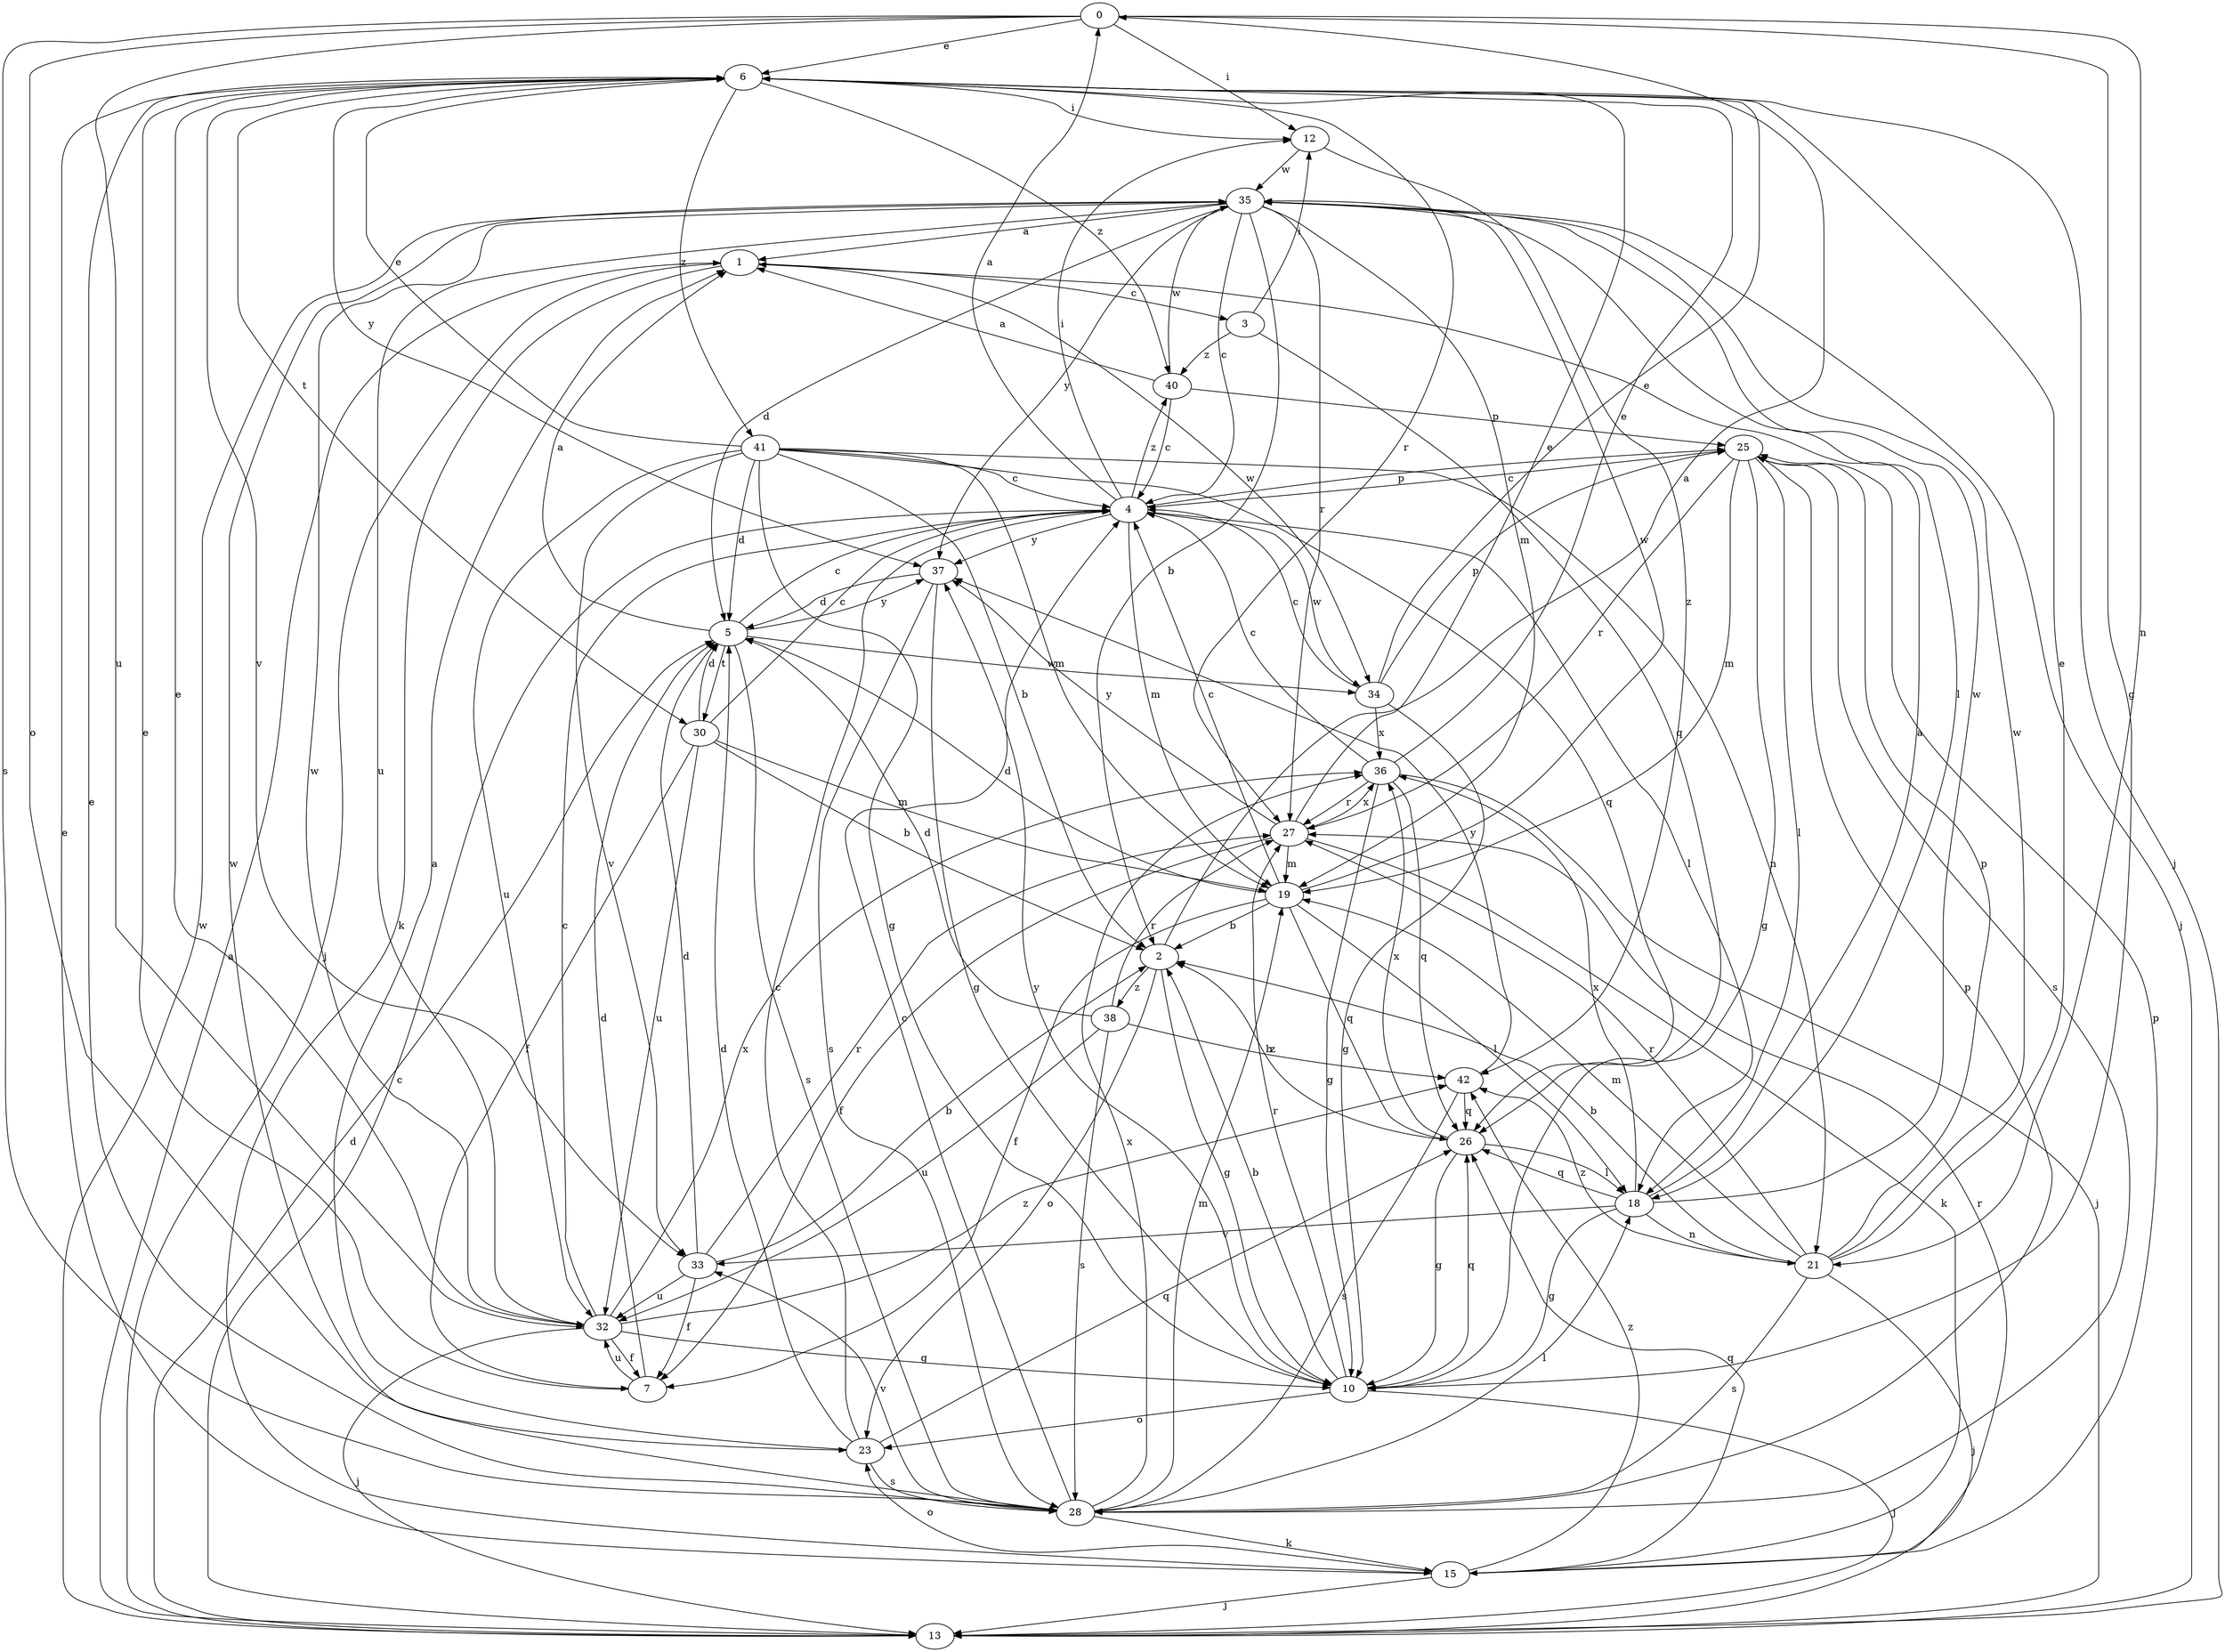 strict digraph  {
0;
1;
2;
3;
4;
5;
6;
7;
10;
12;
13;
15;
18;
19;
21;
23;
25;
26;
27;
28;
30;
32;
33;
34;
35;
36;
37;
38;
40;
41;
42;
0 -> 6  [label=e];
0 -> 10  [label=g];
0 -> 12  [label=i];
0 -> 21  [label=n];
0 -> 23  [label=o];
0 -> 28  [label=s];
0 -> 32  [label=u];
1 -> 3  [label=c];
1 -> 13  [label=j];
1 -> 15  [label=k];
1 -> 34  [label=w];
2 -> 0  [label=a];
2 -> 10  [label=g];
2 -> 23  [label=o];
2 -> 38  [label=z];
3 -> 12  [label=i];
3 -> 26  [label=q];
3 -> 40  [label=z];
4 -> 0  [label=a];
4 -> 12  [label=i];
4 -> 18  [label=l];
4 -> 19  [label=m];
4 -> 25  [label=p];
4 -> 34  [label=w];
4 -> 37  [label=y];
4 -> 40  [label=z];
5 -> 1  [label=a];
5 -> 4  [label=c];
5 -> 28  [label=s];
5 -> 30  [label=t];
5 -> 34  [label=w];
5 -> 37  [label=y];
6 -> 12  [label=i];
6 -> 13  [label=j];
6 -> 27  [label=r];
6 -> 30  [label=t];
6 -> 33  [label=v];
6 -> 37  [label=y];
6 -> 40  [label=z];
6 -> 41  [label=z];
7 -> 5  [label=d];
7 -> 6  [label=e];
7 -> 32  [label=u];
10 -> 2  [label=b];
10 -> 13  [label=j];
10 -> 23  [label=o];
10 -> 26  [label=q];
10 -> 27  [label=r];
10 -> 37  [label=y];
12 -> 35  [label=w];
12 -> 42  [label=z];
13 -> 1  [label=a];
13 -> 4  [label=c];
13 -> 5  [label=d];
13 -> 35  [label=w];
15 -> 6  [label=e];
15 -> 13  [label=j];
15 -> 23  [label=o];
15 -> 25  [label=p];
15 -> 26  [label=q];
15 -> 27  [label=r];
15 -> 42  [label=z];
18 -> 1  [label=a];
18 -> 10  [label=g];
18 -> 21  [label=n];
18 -> 26  [label=q];
18 -> 33  [label=v];
18 -> 35  [label=w];
18 -> 36  [label=x];
19 -> 2  [label=b];
19 -> 4  [label=c];
19 -> 5  [label=d];
19 -> 7  [label=f];
19 -> 18  [label=l];
19 -> 26  [label=q];
19 -> 35  [label=w];
21 -> 2  [label=b];
21 -> 6  [label=e];
21 -> 13  [label=j];
21 -> 19  [label=m];
21 -> 25  [label=p];
21 -> 27  [label=r];
21 -> 28  [label=s];
21 -> 35  [label=w];
21 -> 42  [label=z];
23 -> 1  [label=a];
23 -> 4  [label=c];
23 -> 5  [label=d];
23 -> 26  [label=q];
23 -> 28  [label=s];
25 -> 4  [label=c];
25 -> 10  [label=g];
25 -> 18  [label=l];
25 -> 19  [label=m];
25 -> 27  [label=r];
25 -> 28  [label=s];
26 -> 2  [label=b];
26 -> 10  [label=g];
26 -> 18  [label=l];
26 -> 36  [label=x];
27 -> 6  [label=e];
27 -> 7  [label=f];
27 -> 15  [label=k];
27 -> 19  [label=m];
27 -> 36  [label=x];
27 -> 37  [label=y];
28 -> 4  [label=c];
28 -> 6  [label=e];
28 -> 15  [label=k];
28 -> 18  [label=l];
28 -> 19  [label=m];
28 -> 25  [label=p];
28 -> 33  [label=v];
28 -> 35  [label=w];
28 -> 36  [label=x];
30 -> 2  [label=b];
30 -> 4  [label=c];
30 -> 5  [label=d];
30 -> 7  [label=f];
30 -> 19  [label=m];
30 -> 32  [label=u];
32 -> 4  [label=c];
32 -> 6  [label=e];
32 -> 7  [label=f];
32 -> 10  [label=g];
32 -> 13  [label=j];
32 -> 35  [label=w];
32 -> 36  [label=x];
32 -> 42  [label=z];
33 -> 2  [label=b];
33 -> 5  [label=d];
33 -> 7  [label=f];
33 -> 27  [label=r];
33 -> 32  [label=u];
34 -> 4  [label=c];
34 -> 6  [label=e];
34 -> 10  [label=g];
34 -> 25  [label=p];
34 -> 36  [label=x];
35 -> 1  [label=a];
35 -> 2  [label=b];
35 -> 4  [label=c];
35 -> 5  [label=d];
35 -> 13  [label=j];
35 -> 18  [label=l];
35 -> 19  [label=m];
35 -> 27  [label=r];
35 -> 32  [label=u];
35 -> 37  [label=y];
36 -> 4  [label=c];
36 -> 6  [label=e];
36 -> 10  [label=g];
36 -> 13  [label=j];
36 -> 26  [label=q];
36 -> 27  [label=r];
37 -> 5  [label=d];
37 -> 10  [label=g];
37 -> 28  [label=s];
38 -> 5  [label=d];
38 -> 27  [label=r];
38 -> 28  [label=s];
38 -> 32  [label=u];
38 -> 42  [label=z];
40 -> 1  [label=a];
40 -> 4  [label=c];
40 -> 25  [label=p];
40 -> 35  [label=w];
41 -> 2  [label=b];
41 -> 4  [label=c];
41 -> 5  [label=d];
41 -> 6  [label=e];
41 -> 10  [label=g];
41 -> 19  [label=m];
41 -> 21  [label=n];
41 -> 26  [label=q];
41 -> 32  [label=u];
41 -> 33  [label=v];
42 -> 26  [label=q];
42 -> 28  [label=s];
42 -> 37  [label=y];
}
